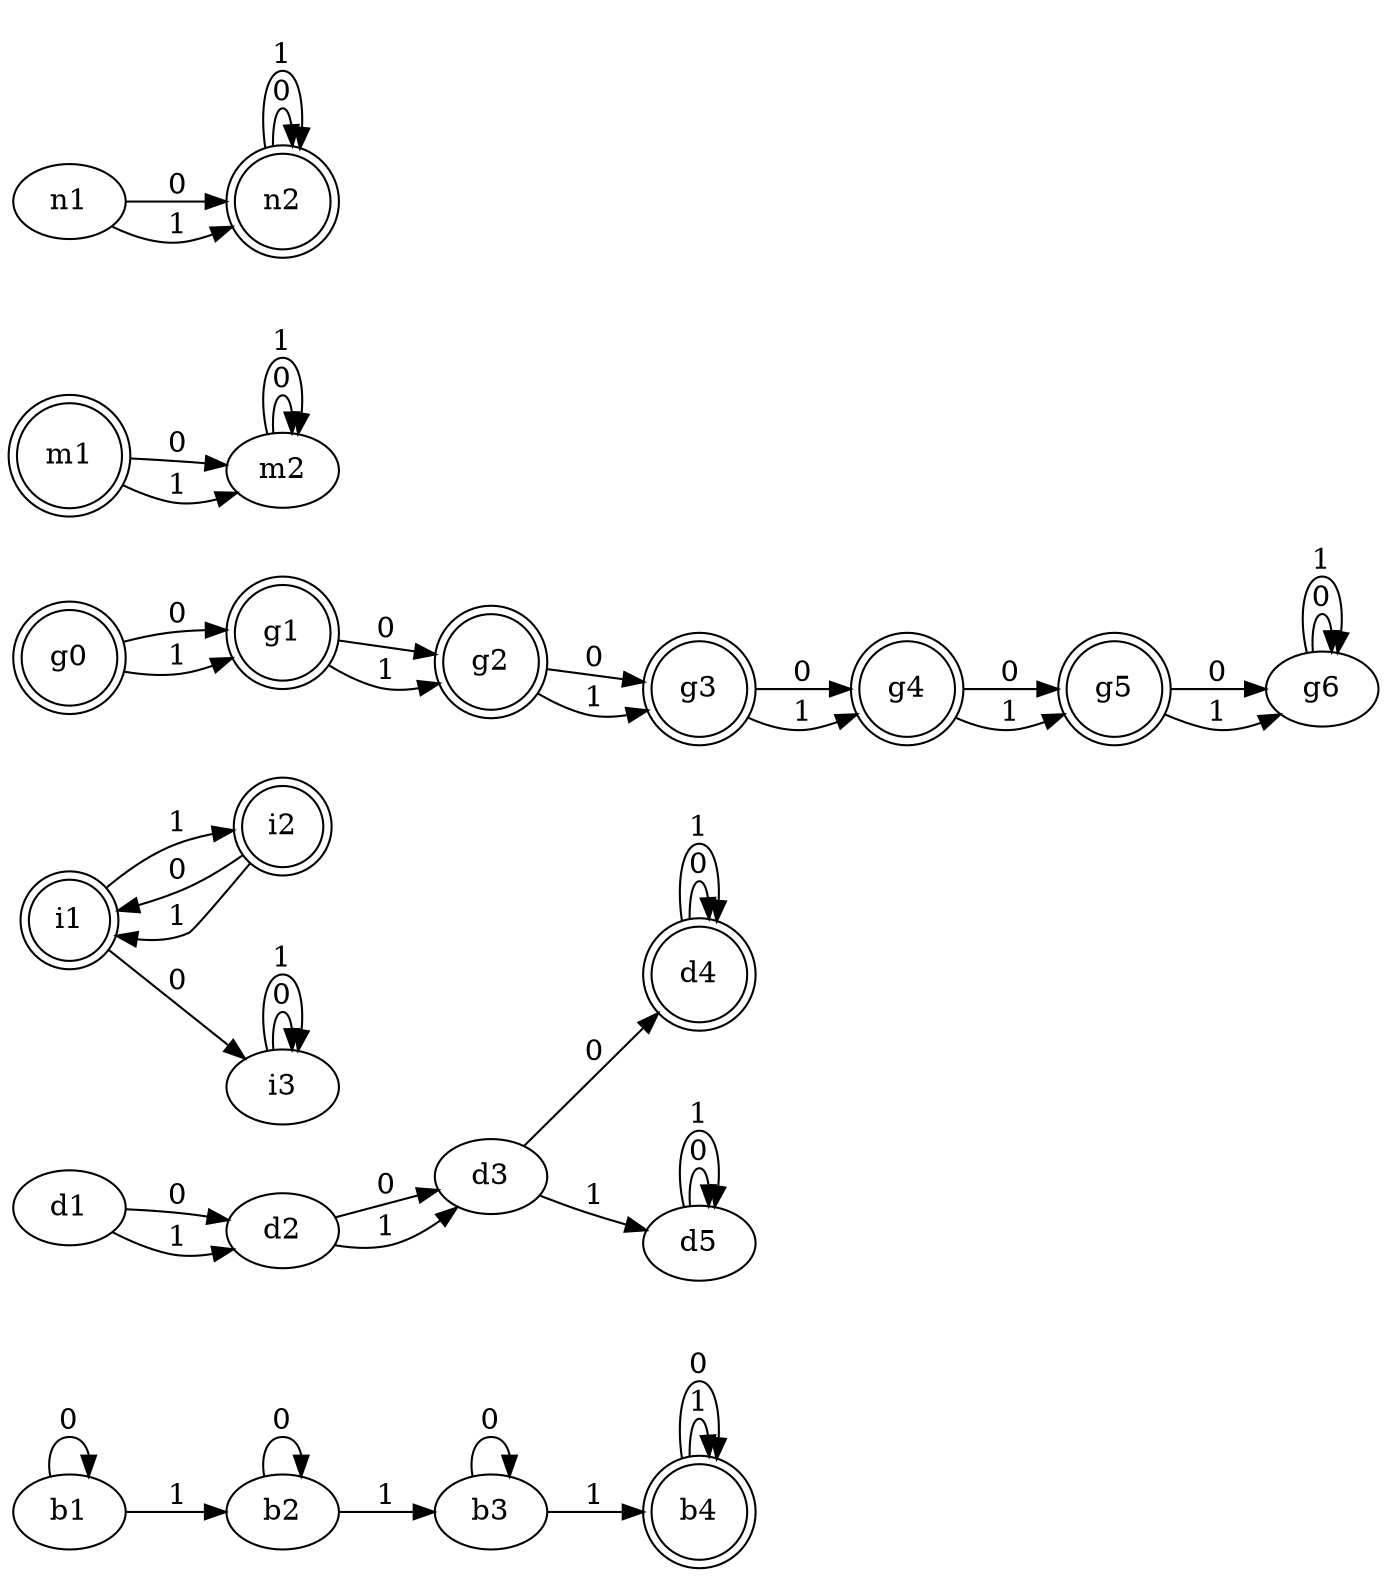 digraph b {
   graph [rankdir="LR"];

   b1 -> b2  -> b3 -> b4 [label="1"];
   b1 -> b1 [label="0"];
   b2 -> b2 [label="0"];
   b3 -> b3 [label="0"];
   b4 -> b4 [label="1"];
   b4 -> b4 [label="0"];
   b4 [shape="doublecircle"];

   d1 -> d2 -> d3 -> d4 -> d4 [label="0"];
   d5 -> d5 [label="0"];
   d1 -> d2 -> d3 -> d5 -> d5 [label="1"];
   d4 -> d4 [label="1"];
   d4 [shape="doublecircle"];

   i1 -> i2 [label="1"];
   i2 -> i1 [label="0"];
   i2 -> i1 [label="1"];
   i1 -> i3 [label="0"];
   i3 -> i3 [label="0"];
   i3 -> i3 [label="1"];
   i1 [shape="doublecircle"];
   i2 [shape="doublecircle"];

   g0 -> g1 -> g2 -> g3 -> g4 -> g5 -> g6 -> g6 [label="0"];
   g0 -> g1 -> g2 -> g3 -> g4 -> g5 -> g6 -> g6 [label="1"];
   g0 [shape="doublecircle"];
   g1 [shape="doublecircle"];
   g2 [shape="doublecircle"];
   g3 [shape="doublecircle"];
   g4 [shape="doublecircle"];
   g5 [shape="doublecircle"];

   m1 -> m2 -> m2 [label="0"];
   m1 -> m2 -> m2 [label="1"];
   m1 [shape="doublecircle"];

   n1 -> n2 -> n2 [label="0"];
   n1 -> n2 -> n2 [label="1"];
   n2 [shape="doublecircle"];
}

// digraph b {
//    graph [rankdir="LR"]
//    Q1 -> Q2  -> Q3 -> Q4 [label="1"];
//    Q1 -> Q1 [label="0"];
//    Q2 -> Q2 [label="0"];
//    Q3 -> Q3 [label="0"];
//    Q4 -> Q4 [label="1"];
//    Q4 -> Q4 [label="0"];
//    Q4 [shape="doublecircle"];
// }
// 
// digraph d {
//    Q1 -> Q2 -> Q3 -> Q4 -> Q4 [label="0"];
//    Q5 -> Q5 [label="0"];
//    Q1 -> Q2 -> Q3 -> Q5 -> Q5 [label="1"];
//    Q4 -> Q4 [label="1"];
//    Q4 [shape="doublecircle"];
// }
// 
// digraph i {
//    Q1 -> Q2 [label="1"];
//    Q2 -> Q1 [label="0"];
//    Q2 -> Q1 [label="1"];
//    Q1 -> Q3 [label="0"];
//    Q3 -> Q3 [label="0"];
//    Q3 -> Q3 [label="1"];
//    Q1 [shape="doublecircle"];
//    Q2 [shape="doublecircle"];
// }
// 
// digraph g {
//    Q0 -> Q1 -> Q2 -> Q3 -> Q4 -> Q5 -> Q6 -> Q6 [label="0"];
//    Q0 -> Q1 -> Q2 -> Q3 -> Q4 -> Q5 -> Q6 -> Q6 [label="1"];
//    Q0 [shape="doublecircle"];
//    Q1 [shape="doublecircle"];
//    Q2 [shape="doublecircle"];
//    Q3 [shape="doublecircle"];
//    Q4 [shape="doublecircle"];
//    Q5 [shape="doublecircle"];
// }
// 
// digraph m {
//    Q1 -> Q2 -> Q2 [label="0"];
//    Q1 -> Q2 -> Q2 [label="1"];
//    Q1 [shape="doublecircle"];
// }
// 
// digraph n {
//    Q1 -> Q2 -> Q2 [label="0"];
//    Q1 -> Q2 -> Q2 [label="1"];
//    Q2 [shape="doublecircle"];
// }
